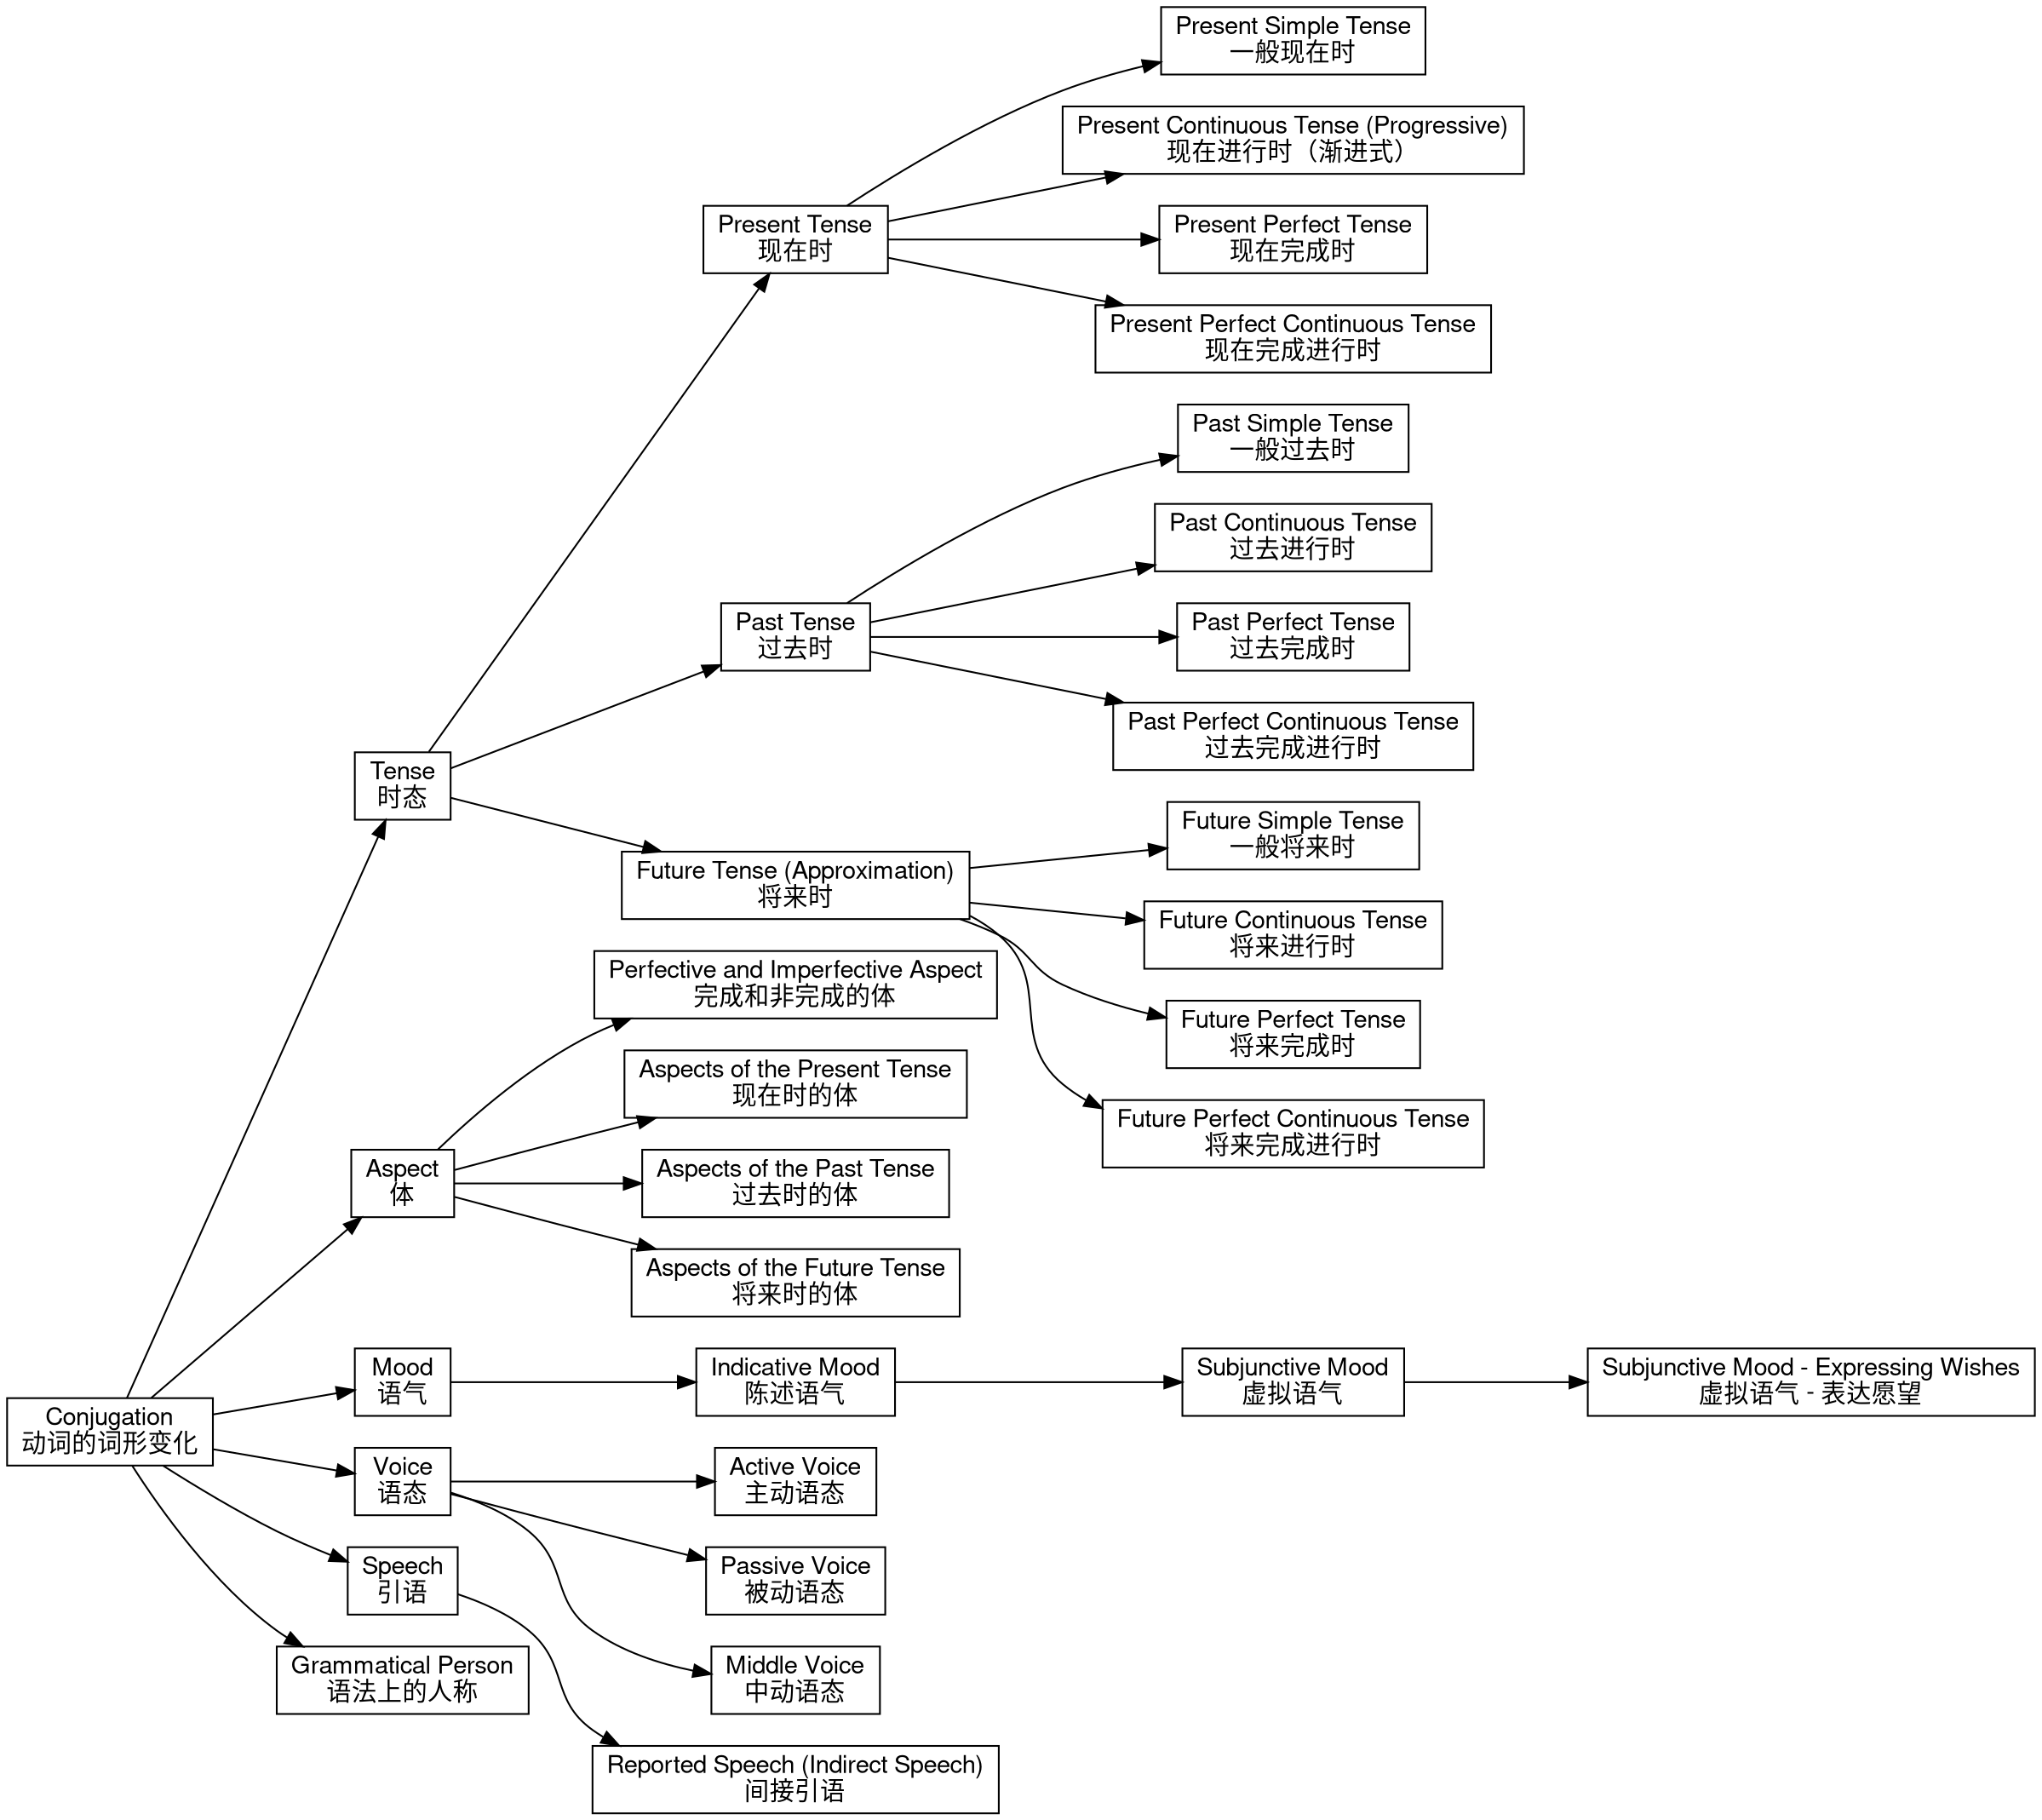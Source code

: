 digraph GrammarC9_F {
	rankdir=LR
	node [fontname="Helvetica, SimHei" fontsize=14 shape=rect]
	C9 [label="Conjugation
动词的词形变化"]
	D73 [label="Tense
时态"]
	E19 [label="Present Tense
现在时"]
	F2 [label="Present Simple Tense
一般现在时"]
	F3 [label="Present Continuous Tense (Progressive)
现在进行时（渐进式）"]
	F4 [label="Present Perfect Tense
现在完成时"]
	F5 [label="Present Perfect Continuous Tense
现在完成进行时"]
	E20 [label="Past Tense
过去时"]
	F6 [label="Past Simple Tense
一般过去时"]
	F7 [label="Past Continuous Tense
过去进行时"]
	F8 [label="Past Perfect Tense
过去完成时"]
	F9 [label="Past Perfect Continuous Tense
过去完成进行时"]
	E21 [label="Future Tense (Approximation)
将来时"]
	F10 [label="Future Simple Tense
一般将来时"]
	F11 [label="Future Continuous Tense
将来进行时"]
	F12 [label="Future Perfect Tense
将来完成时"]
	F13 [label="Future Perfect Continuous Tense
将来完成进行时"]
	D74 [label="Aspect
体"]
	E22 [label="Perfective and Imperfective Aspect
完成和非完成的体"]
	E23 [label="Aspects of the Present Tense
现在时的体"]
	E24 [label="Aspects of the Past Tense
过去时的体"]
	E25 [label="Aspects of the Future Tense
将来时的体"]
	D75 [label="Mood
语气"]
	E26 [label="Indicative Mood
陈述语气"]
	F14 [label="Subjunctive Mood
虚拟语气"]
	G11 [label="Subjunctive Mood - Expressing Wishes
虚拟语气 - 表达愿望"]
	D76 [label="Voice
语态"]
	E27 [label="Active Voice
主动语态"]
	E28 [label="Passive Voice
被动语态"]
	E29 [label="Middle Voice
中动语态"]
	D77 [label="Speech
引语"]
	E30 [label="Reported Speech (Indirect Speech)
间接引语"]
	D78 [label="Grammatical Person
语法上的人称"]
	C9 -> D73
	C9 -> D74
	C9 -> D75
	C9 -> D76
	C9 -> D77
	C9 -> D78
	D73 -> E19
	D73 -> E20
	D73 -> E21
	D74 -> E22
	D74 -> E23
	D74 -> E24
	D74 -> E25
	D75 -> E26
	D76 -> E27
	D76 -> E28
	D76 -> E29
	D77 -> E30
	E19 -> F2
	E19 -> F3
	E19 -> F4
	E19 -> F5
	E20 -> F6
	E20 -> F7
	E20 -> F8
	E20 -> F9
	E21 -> F10
	E21 -> F11
	E21 -> F12
	E21 -> F13
	E26 -> F14
	F14 -> G11
}
